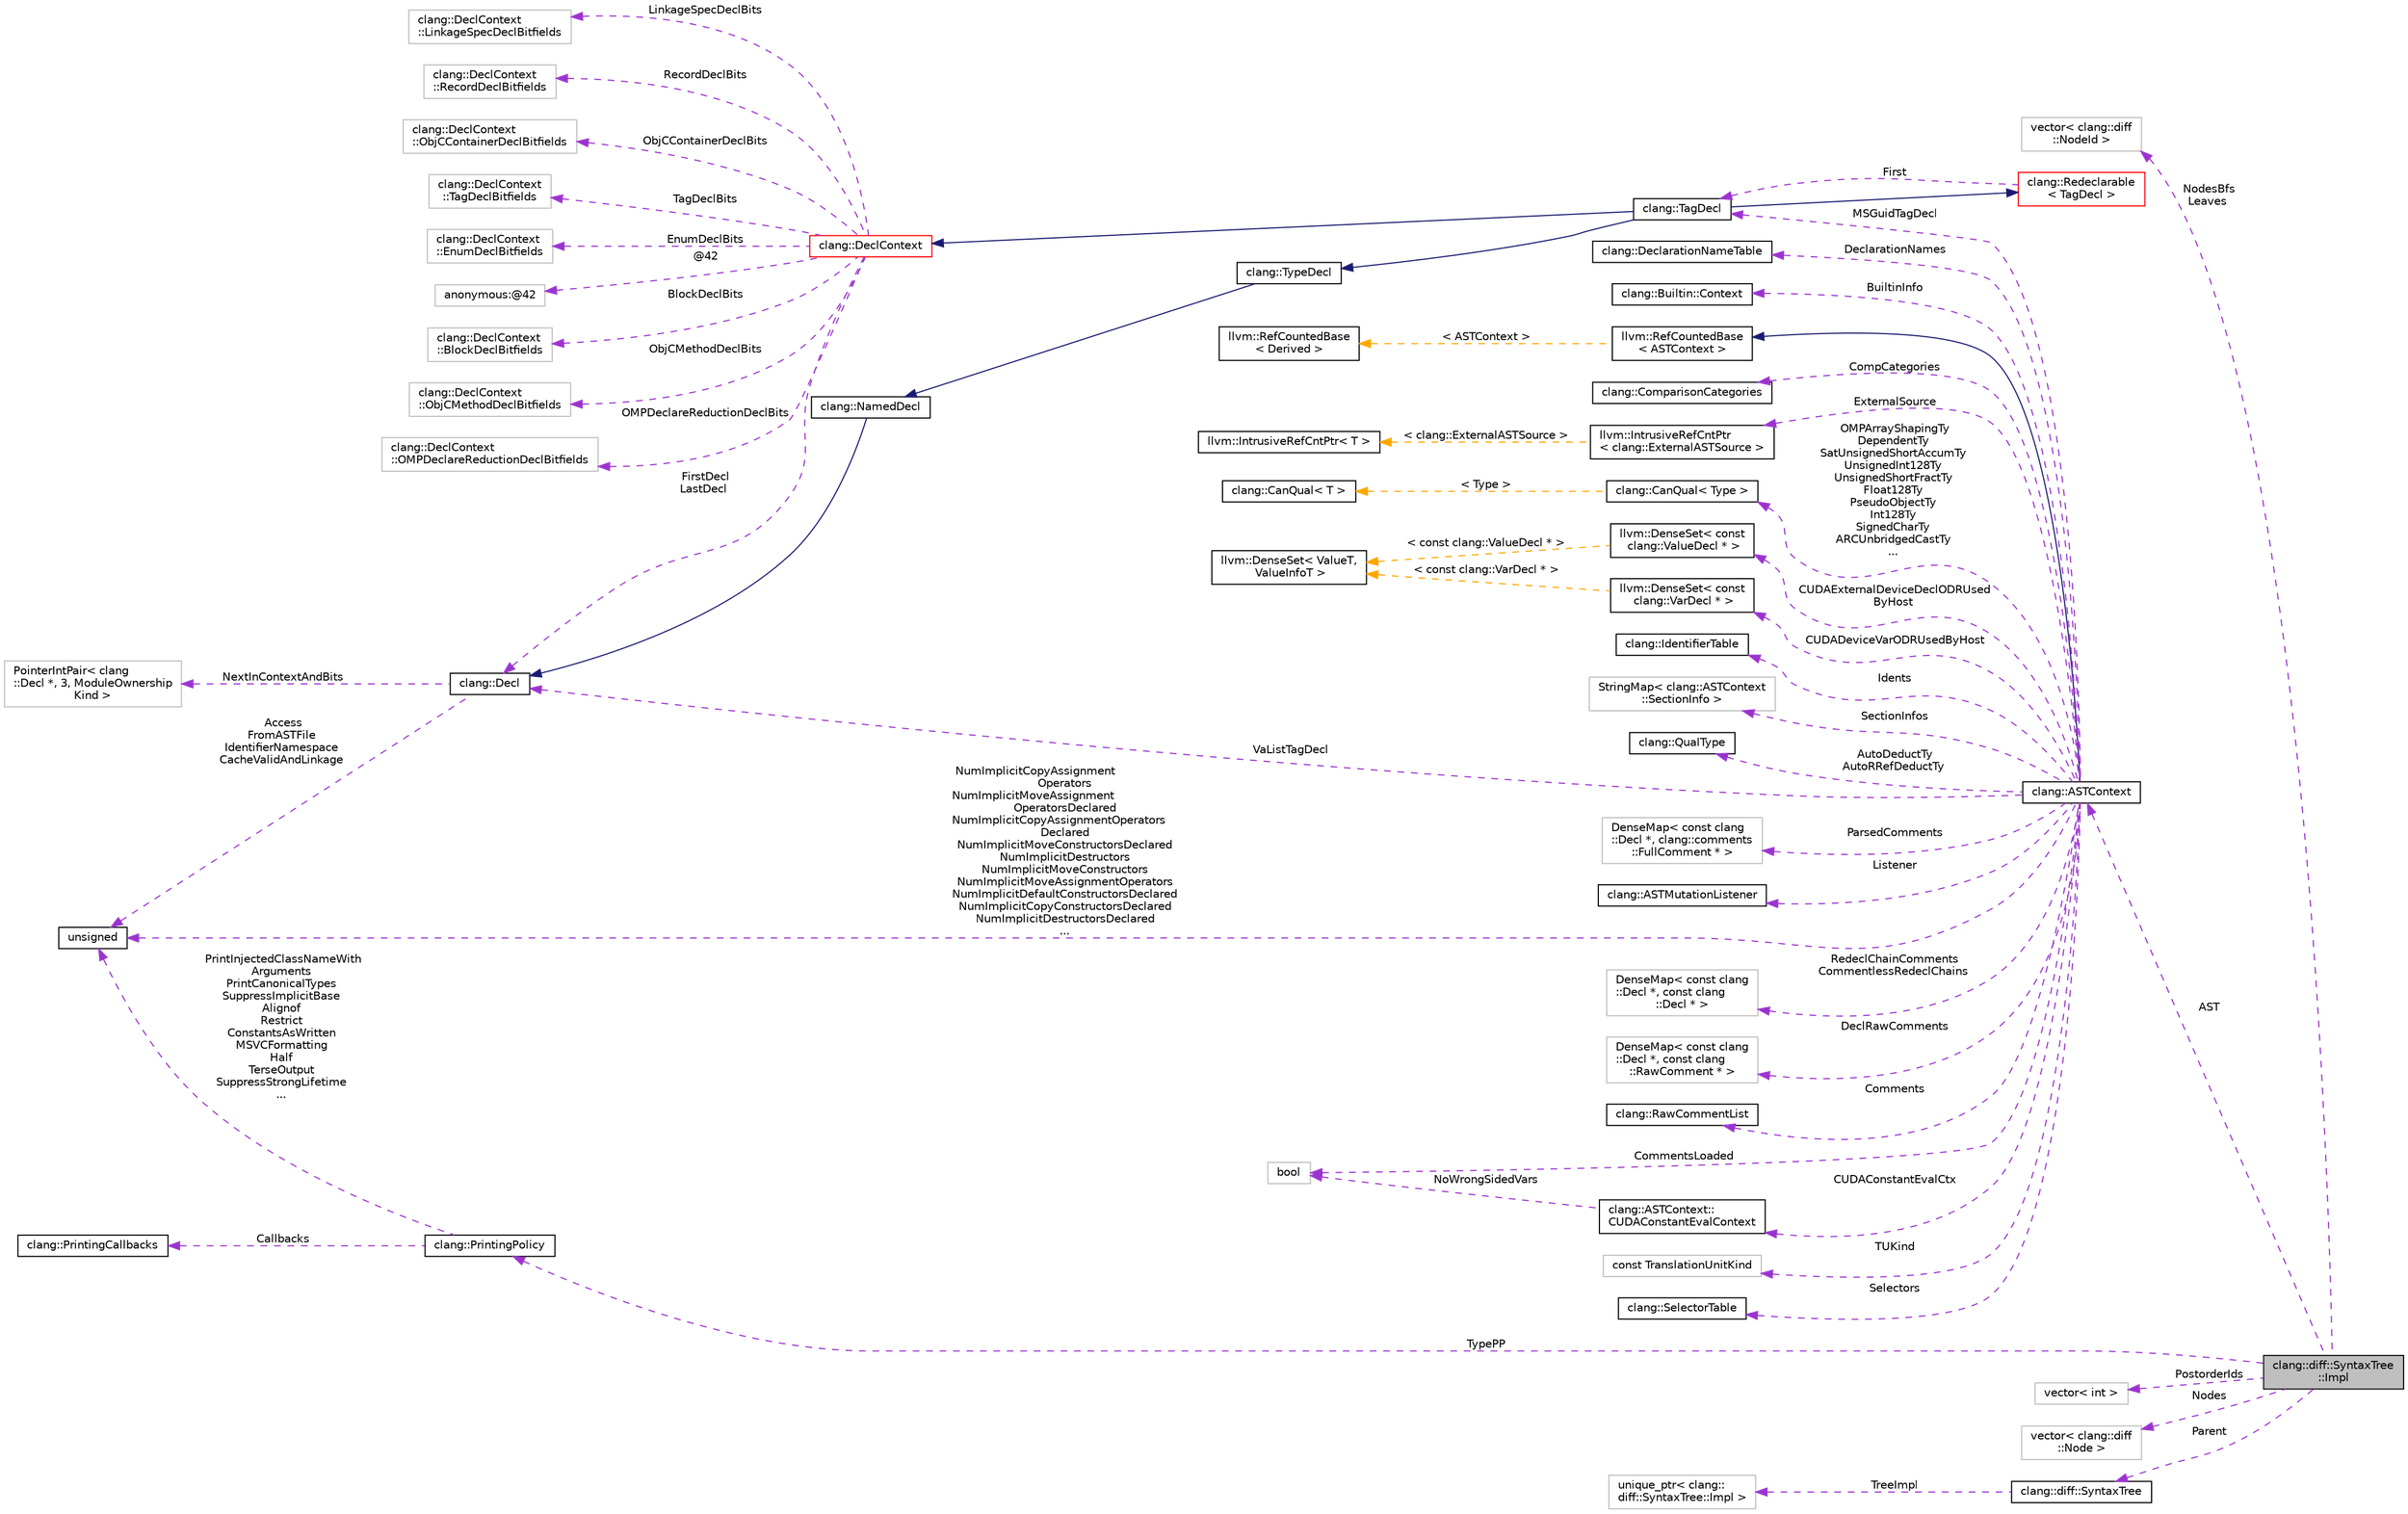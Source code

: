 digraph "clang::diff::SyntaxTree::Impl"
{
 // LATEX_PDF_SIZE
  bgcolor="transparent";
  edge [fontname="Helvetica",fontsize="10",labelfontname="Helvetica",labelfontsize="10"];
  node [fontname="Helvetica",fontsize="10",shape=record];
  rankdir="LR";
  Node1 [label="clang::diff::SyntaxTree\l::Impl",height=0.2,width=0.4,color="black", fillcolor="grey75", style="filled", fontcolor="black",tooltip="Represents the AST of a TranslationUnit."];
  Node2 -> Node1 [dir="back",color="darkorchid3",fontsize="10",style="dashed",label=" NodesBfs\nLeaves" ,fontname="Helvetica"];
  Node2 [label="vector\< clang::diff\l::NodeId \>",height=0.2,width=0.4,color="grey75",tooltip=" "];
  Node3 -> Node1 [dir="back",color="darkorchid3",fontsize="10",style="dashed",label=" AST" ,fontname="Helvetica"];
  Node3 [label="clang::ASTContext",height=0.2,width=0.4,color="black",URL="$classclang_1_1ASTContext.html",tooltip="Holds long-lived AST nodes (such as types and decls) that can be referred to throughout the semantic ..."];
  Node4 -> Node3 [dir="back",color="midnightblue",fontsize="10",style="solid",fontname="Helvetica"];
  Node4 [label="llvm::RefCountedBase\l\< ASTContext \>",height=0.2,width=0.4,color="black",URL="$classllvm_1_1RefCountedBase.html",tooltip=" "];
  Node5 -> Node4 [dir="back",color="orange",fontsize="10",style="dashed",label=" \< ASTContext \>" ,fontname="Helvetica"];
  Node5 [label="llvm::RefCountedBase\l\< Derived \>",height=0.2,width=0.4,color="black",URL="$classllvm_1_1RefCountedBase.html",tooltip=" "];
  Node6 -> Node3 [dir="back",color="darkorchid3",fontsize="10",style="dashed",label=" CompCategories" ,fontname="Helvetica"];
  Node6 [label="clang::ComparisonCategories",height=0.2,width=0.4,color="black",URL="$classclang_1_1ComparisonCategories.html",tooltip=" "];
  Node7 -> Node3 [dir="back",color="darkorchid3",fontsize="10",style="dashed",label=" ExternalSource" ,fontname="Helvetica"];
  Node7 [label="llvm::IntrusiveRefCntPtr\l\< clang::ExternalASTSource \>",height=0.2,width=0.4,color="black",URL="$classllvm_1_1IntrusiveRefCntPtr.html",tooltip=" "];
  Node8 -> Node7 [dir="back",color="orange",fontsize="10",style="dashed",label=" \< clang::ExternalASTSource \>" ,fontname="Helvetica"];
  Node8 [label="llvm::IntrusiveRefCntPtr\< T \>",height=0.2,width=0.4,color="black",URL="$classllvm_1_1IntrusiveRefCntPtr.html",tooltip=" "];
  Node9 -> Node3 [dir="back",color="darkorchid3",fontsize="10",style="dashed",label=" OMPArrayShapingTy\nDependentTy\nSatUnsignedShortAccumTy\nUnsignedInt128Ty\nUnsignedShortFractTy\nFloat128Ty\nPseudoObjectTy\nInt128Ty\nSignedCharTy\nARCUnbridgedCastTy\n..." ,fontname="Helvetica"];
  Node9 [label="clang::CanQual\< Type \>",height=0.2,width=0.4,color="black",URL="$classclang_1_1CanQual.html",tooltip=" "];
  Node10 -> Node9 [dir="back",color="orange",fontsize="10",style="dashed",label=" \< Type \>" ,fontname="Helvetica"];
  Node10 [label="clang::CanQual\< T \>",height=0.2,width=0.4,color="black",URL="$classclang_1_1CanQual.html",tooltip="Represents a canonical, potentially-qualified type."];
  Node11 -> Node3 [dir="back",color="darkorchid3",fontsize="10",style="dashed",label=" CUDAExternalDeviceDeclODRUsed\lByHost" ,fontname="Helvetica"];
  Node11 [label="llvm::DenseSet\< const\l clang::ValueDecl * \>",height=0.2,width=0.4,color="black",URL="$classllvm_1_1DenseSet.html",tooltip=" "];
  Node12 -> Node11 [dir="back",color="orange",fontsize="10",style="dashed",label=" \< const clang::ValueDecl * \>" ,fontname="Helvetica"];
  Node12 [label="llvm::DenseSet\< ValueT,\l ValueInfoT \>",height=0.2,width=0.4,color="black",URL="$classllvm_1_1DenseSet.html",tooltip=" "];
  Node13 -> Node3 [dir="back",color="darkorchid3",fontsize="10",style="dashed",label=" Idents" ,fontname="Helvetica"];
  Node13 [label="clang::IdentifierTable",height=0.2,width=0.4,color="black",URL="$classclang_1_1IdentifierTable.html",tooltip="Implements an efficient mapping from strings to IdentifierInfo nodes."];
  Node14 -> Node3 [dir="back",color="darkorchid3",fontsize="10",style="dashed",label=" SectionInfos" ,fontname="Helvetica"];
  Node14 [label="StringMap\< clang::ASTContext\l::SectionInfo \>",height=0.2,width=0.4,color="grey75",tooltip=" "];
  Node15 -> Node3 [dir="back",color="darkorchid3",fontsize="10",style="dashed",label=" AutoDeductTy\nAutoRRefDeductTy" ,fontname="Helvetica"];
  Node15 [label="clang::QualType",height=0.2,width=0.4,color="black",URL="$classclang_1_1QualType.html",tooltip="A (possibly-)qualified type."];
  Node16 -> Node3 [dir="back",color="darkorchid3",fontsize="10",style="dashed",label=" MSGuidTagDecl" ,fontname="Helvetica"];
  Node16 [label="clang::TagDecl",height=0.2,width=0.4,color="black",URL="$classclang_1_1TagDecl.html",tooltip="Represents the declaration of a struct/union/class/enum."];
  Node17 -> Node16 [dir="back",color="midnightblue",fontsize="10",style="solid",fontname="Helvetica"];
  Node17 [label="clang::TypeDecl",height=0.2,width=0.4,color="black",URL="$classclang_1_1TypeDecl.html",tooltip="Represents a declaration of a type."];
  Node18 -> Node17 [dir="back",color="midnightblue",fontsize="10",style="solid",fontname="Helvetica"];
  Node18 [label="clang::NamedDecl",height=0.2,width=0.4,color="black",URL="$classclang_1_1NamedDecl.html",tooltip="This represents a decl that may have a name."];
  Node19 -> Node18 [dir="back",color="midnightblue",fontsize="10",style="solid",fontname="Helvetica"];
  Node19 [label="clang::Decl",height=0.2,width=0.4,color="black",URL="$classclang_1_1Decl.html",tooltip="Decl - This represents one declaration (or definition), e.g."];
  Node20 -> Node19 [dir="back",color="darkorchid3",fontsize="10",style="dashed",label=" NextInContextAndBits" ,fontname="Helvetica"];
  Node20 [label="PointerIntPair\< clang\l::Decl *, 3, ModuleOwnership\lKind \>",height=0.2,width=0.4,color="grey75",tooltip=" "];
  Node21 -> Node19 [dir="back",color="darkorchid3",fontsize="10",style="dashed",label=" Access\nFromASTFile\nIdentifierNamespace\nCacheValidAndLinkage" ,fontname="Helvetica"];
  Node21 [label="unsigned",height=0.2,width=0.4,color="black",URL="$classunsigned.html",tooltip=" "];
  Node22 -> Node16 [dir="back",color="midnightblue",fontsize="10",style="solid",fontname="Helvetica"];
  Node22 [label="clang::DeclContext",height=0.2,width=0.4,color="red",URL="$classclang_1_1DeclContext.html",tooltip="DeclContext - This is used only as base class of specific decl types that can act as declaration cont..."];
  Node23 -> Node22 [dir="back",color="darkorchid3",fontsize="10",style="dashed",label=" TagDeclBits" ,fontname="Helvetica"];
  Node23 [label="clang::DeclContext\l::TagDeclBitfields",height=0.2,width=0.4,color="grey75",tooltip="Stores the bits used by TagDecl."];
  Node24 -> Node22 [dir="back",color="darkorchid3",fontsize="10",style="dashed",label=" EnumDeclBits" ,fontname="Helvetica"];
  Node24 [label="clang::DeclContext\l::EnumDeclBitfields",height=0.2,width=0.4,color="grey75",tooltip="Stores the bits used by EnumDecl."];
  Node25 -> Node22 [dir="back",color="darkorchid3",fontsize="10",style="dashed",label=" @42" ,fontname="Helvetica"];
  Node25 [label="anonymous:@42",height=0.2,width=0.4,color="grey75",tooltip=" "];
  Node26 -> Node22 [dir="back",color="darkorchid3",fontsize="10",style="dashed",label=" BlockDeclBits" ,fontname="Helvetica"];
  Node26 [label="clang::DeclContext\l::BlockDeclBitfields",height=0.2,width=0.4,color="grey75",tooltip="Stores the bits used by BlockDecl."];
  Node27 -> Node22 [dir="back",color="darkorchid3",fontsize="10",style="dashed",label=" ObjCMethodDeclBits" ,fontname="Helvetica"];
  Node27 [label="clang::DeclContext\l::ObjCMethodDeclBitfields",height=0.2,width=0.4,color="grey75",tooltip="Stores the bits used by ObjCMethodDecl."];
  Node28 -> Node22 [dir="back",color="darkorchid3",fontsize="10",style="dashed",label=" OMPDeclareReductionDeclBits" ,fontname="Helvetica"];
  Node28 [label="clang::DeclContext\l::OMPDeclareReductionDeclBitfields",height=0.2,width=0.4,color="grey75",tooltip="Stores the bits used by OMPDeclareReductionDecl."];
  Node29 -> Node22 [dir="back",color="darkorchid3",fontsize="10",style="dashed",label=" LinkageSpecDeclBits" ,fontname="Helvetica"];
  Node29 [label="clang::DeclContext\l::LinkageSpecDeclBitfields",height=0.2,width=0.4,color="grey75",tooltip="Stores the bits used by LinkageSpecDecl."];
  Node30 -> Node22 [dir="back",color="darkorchid3",fontsize="10",style="dashed",label=" RecordDeclBits" ,fontname="Helvetica"];
  Node30 [label="clang::DeclContext\l::RecordDeclBitfields",height=0.2,width=0.4,color="grey75",tooltip="Stores the bits used by RecordDecl."];
  Node31 -> Node22 [dir="back",color="darkorchid3",fontsize="10",style="dashed",label=" ObjCContainerDeclBits" ,fontname="Helvetica"];
  Node31 [label="clang::DeclContext\l::ObjCContainerDeclBitfields",height=0.2,width=0.4,color="grey75",tooltip="Stores the bits used by ObjCContainerDecl."];
  Node19 -> Node22 [dir="back",color="darkorchid3",fontsize="10",style="dashed",label=" FirstDecl\nLastDecl" ,fontname="Helvetica"];
  Node35 -> Node16 [dir="back",color="midnightblue",fontsize="10",style="solid",fontname="Helvetica"];
  Node35 [label="clang::Redeclarable\l\< TagDecl \>",height=0.2,width=0.4,color="red",URL="$classclang_1_1Redeclarable.html",tooltip=" "];
  Node16 -> Node35 [dir="back",color="darkorchid3",fontsize="10",style="dashed",label=" First" ,fontname="Helvetica"];
  Node39 -> Node3 [dir="back",color="darkorchid3",fontsize="10",style="dashed",label=" RedeclChainComments\nCommentlessRedeclChains" ,fontname="Helvetica"];
  Node39 [label="DenseMap\< const clang\l::Decl *, const clang\l::Decl * \>",height=0.2,width=0.4,color="grey75",tooltip=" "];
  Node40 -> Node3 [dir="back",color="darkorchid3",fontsize="10",style="dashed",label=" DeclRawComments" ,fontname="Helvetica"];
  Node40 [label="DenseMap\< const clang\l::Decl *, const clang\l::RawComment * \>",height=0.2,width=0.4,color="grey75",tooltip=" "];
  Node41 -> Node3 [dir="back",color="darkorchid3",fontsize="10",style="dashed",label=" Comments" ,fontname="Helvetica"];
  Node41 [label="clang::RawCommentList",height=0.2,width=0.4,color="black",URL="$classclang_1_1RawCommentList.html",tooltip="This class represents all comments included in the translation unit, sorted in order of appearance in..."];
  Node42 -> Node3 [dir="back",color="darkorchid3",fontsize="10",style="dashed",label=" CommentsLoaded" ,fontname="Helvetica"];
  Node42 [label="bool",height=0.2,width=0.4,color="grey75",tooltip=" "];
  Node43 -> Node3 [dir="back",color="darkorchid3",fontsize="10",style="dashed",label=" TUKind" ,fontname="Helvetica"];
  Node43 [label="const TranslationUnitKind",height=0.2,width=0.4,color="grey75",tooltip=" "];
  Node44 -> Node3 [dir="back",color="darkorchid3",fontsize="10",style="dashed",label=" Selectors" ,fontname="Helvetica"];
  Node44 [label="clang::SelectorTable",height=0.2,width=0.4,color="black",URL="$classclang_1_1SelectorTable.html",tooltip="This table allows us to fully hide how we implement multi-keyword caching."];
  Node21 -> Node3 [dir="back",color="darkorchid3",fontsize="10",style="dashed",label=" NumImplicitCopyAssignment\lOperators\nNumImplicitMoveAssignment\lOperatorsDeclared\nNumImplicitCopyAssignmentOperators\lDeclared\nNumImplicitMoveConstructorsDeclared\nNumImplicitDestructors\nNumImplicitMoveConstructors\nNumImplicitMoveAssignmentOperators\nNumImplicitDefaultConstructorsDeclared\nNumImplicitCopyConstructorsDeclared\nNumImplicitDestructorsDeclared\n..." ,fontname="Helvetica"];
  Node19 -> Node3 [dir="back",color="darkorchid3",fontsize="10",style="dashed",label=" VaListTagDecl" ,fontname="Helvetica"];
  Node45 -> Node3 [dir="back",color="darkorchid3",fontsize="10",style="dashed",label=" CUDAConstantEvalCtx" ,fontname="Helvetica"];
  Node45 [label="clang::ASTContext::\lCUDAConstantEvalContext",height=0.2,width=0.4,color="black",URL="$structclang_1_1ASTContext_1_1CUDAConstantEvalContext.html",tooltip=" "];
  Node42 -> Node45 [dir="back",color="darkorchid3",fontsize="10",style="dashed",label=" NoWrongSidedVars" ,fontname="Helvetica"];
  Node46 -> Node3 [dir="back",color="darkorchid3",fontsize="10",style="dashed",label=" DeclarationNames" ,fontname="Helvetica"];
  Node46 [label="clang::DeclarationNameTable",height=0.2,width=0.4,color="black",URL="$classclang_1_1DeclarationNameTable.html",tooltip="DeclarationNameTable is used to store and retrieve DeclarationName instances for the various kinds of..."];
  Node47 -> Node3 [dir="back",color="darkorchid3",fontsize="10",style="dashed",label=" BuiltinInfo" ,fontname="Helvetica"];
  Node47 [label="clang::Builtin::Context",height=0.2,width=0.4,color="black",URL="$classclang_1_1Builtin_1_1Context.html",tooltip="Holds information about both target-independent and target-specific builtins, allowing easy queries b..."];
  Node48 -> Node3 [dir="back",color="darkorchid3",fontsize="10",style="dashed",label=" CUDADeviceVarODRUsedByHost" ,fontname="Helvetica"];
  Node48 [label="llvm::DenseSet\< const\l clang::VarDecl * \>",height=0.2,width=0.4,color="black",URL="$classllvm_1_1DenseSet.html",tooltip=" "];
  Node12 -> Node48 [dir="back",color="orange",fontsize="10",style="dashed",label=" \< const clang::VarDecl * \>" ,fontname="Helvetica"];
  Node49 -> Node3 [dir="back",color="darkorchid3",fontsize="10",style="dashed",label=" ParsedComments" ,fontname="Helvetica"];
  Node49 [label="DenseMap\< const clang\l::Decl *, clang::comments\l::FullComment * \>",height=0.2,width=0.4,color="grey75",tooltip=" "];
  Node50 -> Node3 [dir="back",color="darkorchid3",fontsize="10",style="dashed",label=" Listener" ,fontname="Helvetica"];
  Node50 [label="clang::ASTMutationListener",height=0.2,width=0.4,color="black",URL="$classclang_1_1ASTMutationListener.html",tooltip="An abstract interface that should be implemented by listeners that want to be notified when an AST en..."];
  Node51 -> Node1 [dir="back",color="darkorchid3",fontsize="10",style="dashed",label=" PostorderIds" ,fontname="Helvetica"];
  Node51 [label="vector\< int \>",height=0.2,width=0.4,color="grey75",tooltip=" "];
  Node52 -> Node1 [dir="back",color="darkorchid3",fontsize="10",style="dashed",label=" TypePP" ,fontname="Helvetica"];
  Node52 [label="clang::PrintingPolicy",height=0.2,width=0.4,color="black",URL="$structclang_1_1PrintingPolicy.html",tooltip="Describes how types, statements, expressions, and declarations should be printed."];
  Node53 -> Node52 [dir="back",color="darkorchid3",fontsize="10",style="dashed",label=" Callbacks" ,fontname="Helvetica"];
  Node53 [label="clang::PrintingCallbacks",height=0.2,width=0.4,color="black",URL="$classclang_1_1PrintingCallbacks.html",tooltip="Callbacks to use to customize the behavior of the pretty-printer."];
  Node21 -> Node52 [dir="back",color="darkorchid3",fontsize="10",style="dashed",label=" PrintInjectedClassNameWith\lArguments\nPrintCanonicalTypes\nSuppressImplicitBase\nAlignof\nRestrict\nConstantsAsWritten\nMSVCFormatting\nHalf\nTerseOutput\nSuppressStrongLifetime\n..." ,fontname="Helvetica"];
  Node54 -> Node1 [dir="back",color="darkorchid3",fontsize="10",style="dashed",label=" Nodes" ,fontname="Helvetica"];
  Node54 [label="vector\< clang::diff\l::Node \>",height=0.2,width=0.4,color="grey75",tooltip=" "];
  Node55 -> Node1 [dir="back",color="darkorchid3",fontsize="10",style="dashed",label=" Parent" ,fontname="Helvetica"];
  Node55 [label="clang::diff::SyntaxTree",height=0.2,width=0.4,color="black",URL="$classclang_1_1diff_1_1SyntaxTree.html",tooltip="SyntaxTree objects represent subtrees of the AST."];
  Node56 -> Node55 [dir="back",color="darkorchid3",fontsize="10",style="dashed",label=" TreeImpl" ,fontname="Helvetica"];
  Node56 [label="unique_ptr\< clang::\ldiff::SyntaxTree::Impl \>",height=0.2,width=0.4,color="grey75",tooltip=" "];
}

